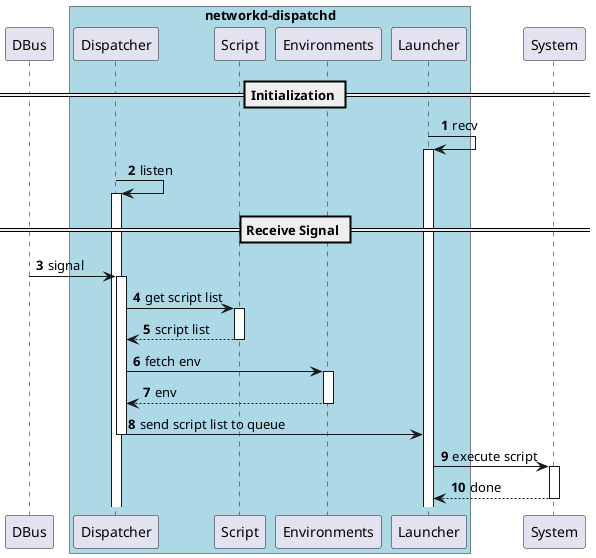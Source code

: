 @startuml networkd-dispatcherd

skinparam BoxPadding 10

participant DBus
box "networkd-dispatchd" #LightBlue
participant Dispatcher
participant Script
participant Environments
participant Launcher
end box
participant System

autonumber

== Initialization ==
Launcher -> Launcher ++ : recv
Dispatcher -> Dispatcher ++ : listen

== Receive Signal ==
DBus -> Dispatcher ++ : signal
Dispatcher -> Script ++ : get script list
return script list
Dispatcher -> Environments ++ : fetch env
return env
Dispatcher -> Launcher --: send script list to queue
Launcher -> System ++ : execute script
return done

@enduml
